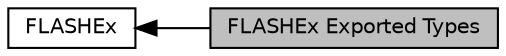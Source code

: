 digraph "FLASHEx Exported Types"
{
  edge [fontname="Helvetica",fontsize="10",labelfontname="Helvetica",labelfontsize="10"];
  node [fontname="Helvetica",fontsize="10",shape=box];
  rankdir=LR;
  Node1 [label="FLASHEx Exported Types",height=0.2,width=0.4,color="black", fillcolor="grey75", style="filled", fontcolor="black",tooltip=" "];
  Node2 [label="FLASHEx",height=0.2,width=0.4,color="black", fillcolor="white", style="filled",URL="$group___f_l_a_s_h_ex.html",tooltip=" "];
  Node2->Node1 [shape=plaintext, dir="back", style="solid"];
}
